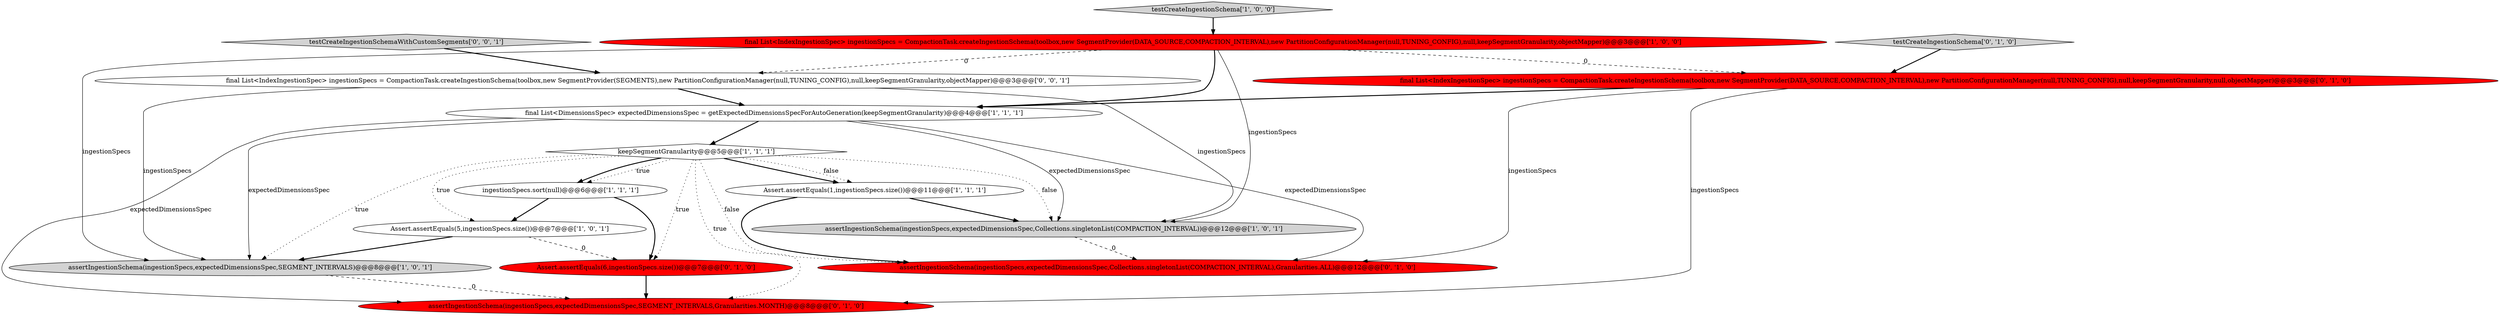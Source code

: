 digraph {
2 [style = filled, label = "final List<DimensionsSpec> expectedDimensionsSpec = getExpectedDimensionsSpecForAutoGeneration(keepSegmentGranularity)@@@4@@@['1', '1', '1']", fillcolor = white, shape = ellipse image = "AAA0AAABBB1BBB"];
13 [style = filled, label = "assertIngestionSchema(ingestionSpecs,expectedDimensionsSpec,Collections.singletonList(COMPACTION_INTERVAL),Granularities.ALL)@@@12@@@['0', '1', '0']", fillcolor = red, shape = ellipse image = "AAA1AAABBB2BBB"];
6 [style = filled, label = "Assert.assertEquals(5,ingestionSpecs.size())@@@7@@@['1', '0', '1']", fillcolor = white, shape = ellipse image = "AAA0AAABBB1BBB"];
3 [style = filled, label = "Assert.assertEquals(1,ingestionSpecs.size())@@@11@@@['1', '1', '1']", fillcolor = white, shape = ellipse image = "AAA0AAABBB1BBB"];
15 [style = filled, label = "testCreateIngestionSchemaWithCustomSegments['0', '0', '1']", fillcolor = lightgray, shape = diamond image = "AAA0AAABBB3BBB"];
11 [style = filled, label = "testCreateIngestionSchema['0', '1', '0']", fillcolor = lightgray, shape = diamond image = "AAA0AAABBB2BBB"];
7 [style = filled, label = "testCreateIngestionSchema['1', '0', '0']", fillcolor = lightgray, shape = diamond image = "AAA0AAABBB1BBB"];
14 [style = filled, label = "final List<IndexIngestionSpec> ingestionSpecs = CompactionTask.createIngestionSchema(toolbox,new SegmentProvider(SEGMENTS),new PartitionConfigurationManager(null,TUNING_CONFIG),null,keepSegmentGranularity,objectMapper)@@@3@@@['0', '0', '1']", fillcolor = white, shape = ellipse image = "AAA0AAABBB3BBB"];
10 [style = filled, label = "final List<IndexIngestionSpec> ingestionSpecs = CompactionTask.createIngestionSchema(toolbox,new SegmentProvider(DATA_SOURCE,COMPACTION_INTERVAL),new PartitionConfigurationManager(null,TUNING_CONFIG),null,keepSegmentGranularity,null,objectMapper)@@@3@@@['0', '1', '0']", fillcolor = red, shape = ellipse image = "AAA1AAABBB2BBB"];
1 [style = filled, label = "assertIngestionSchema(ingestionSpecs,expectedDimensionsSpec,SEGMENT_INTERVALS)@@@8@@@['1', '0', '1']", fillcolor = lightgray, shape = ellipse image = "AAA0AAABBB1BBB"];
0 [style = filled, label = "assertIngestionSchema(ingestionSpecs,expectedDimensionsSpec,Collections.singletonList(COMPACTION_INTERVAL))@@@12@@@['1', '0', '1']", fillcolor = lightgray, shape = ellipse image = "AAA0AAABBB1BBB"];
9 [style = filled, label = "Assert.assertEquals(6,ingestionSpecs.size())@@@7@@@['0', '1', '0']", fillcolor = red, shape = ellipse image = "AAA1AAABBB2BBB"];
8 [style = filled, label = "keepSegmentGranularity@@@5@@@['1', '1', '1']", fillcolor = white, shape = diamond image = "AAA0AAABBB1BBB"];
12 [style = filled, label = "assertIngestionSchema(ingestionSpecs,expectedDimensionsSpec,SEGMENT_INTERVALS,Granularities.MONTH)@@@8@@@['0', '1', '0']", fillcolor = red, shape = ellipse image = "AAA1AAABBB2BBB"];
5 [style = filled, label = "final List<IndexIngestionSpec> ingestionSpecs = CompactionTask.createIngestionSchema(toolbox,new SegmentProvider(DATA_SOURCE,COMPACTION_INTERVAL),new PartitionConfigurationManager(null,TUNING_CONFIG),null,keepSegmentGranularity,objectMapper)@@@3@@@['1', '0', '0']", fillcolor = red, shape = ellipse image = "AAA1AAABBB1BBB"];
4 [style = filled, label = "ingestionSpecs.sort(null)@@@6@@@['1', '1', '1']", fillcolor = white, shape = ellipse image = "AAA0AAABBB1BBB"];
4->9 [style = bold, label=""];
8->3 [style = dotted, label="false"];
5->14 [style = dashed, label="0"];
15->14 [style = bold, label=""];
5->0 [style = solid, label="ingestionSpecs"];
4->6 [style = bold, label=""];
8->13 [style = dotted, label="false"];
8->3 [style = bold, label=""];
6->9 [style = dashed, label="0"];
10->12 [style = solid, label="ingestionSpecs"];
2->12 [style = solid, label="expectedDimensionsSpec"];
8->4 [style = dotted, label="true"];
3->0 [style = bold, label=""];
5->1 [style = solid, label="ingestionSpecs"];
8->1 [style = dotted, label="true"];
6->1 [style = bold, label=""];
1->12 [style = dashed, label="0"];
5->2 [style = bold, label=""];
7->5 [style = bold, label=""];
14->1 [style = solid, label="ingestionSpecs"];
10->13 [style = solid, label="ingestionSpecs"];
8->6 [style = dotted, label="true"];
8->12 [style = dotted, label="true"];
5->10 [style = dashed, label="0"];
11->10 [style = bold, label=""];
14->0 [style = solid, label="ingestionSpecs"];
0->13 [style = dashed, label="0"];
3->13 [style = bold, label=""];
2->13 [style = solid, label="expectedDimensionsSpec"];
10->2 [style = bold, label=""];
14->2 [style = bold, label=""];
9->12 [style = bold, label=""];
2->1 [style = solid, label="expectedDimensionsSpec"];
8->4 [style = bold, label=""];
8->9 [style = dotted, label="true"];
8->0 [style = dotted, label="false"];
2->0 [style = solid, label="expectedDimensionsSpec"];
2->8 [style = bold, label=""];
}
